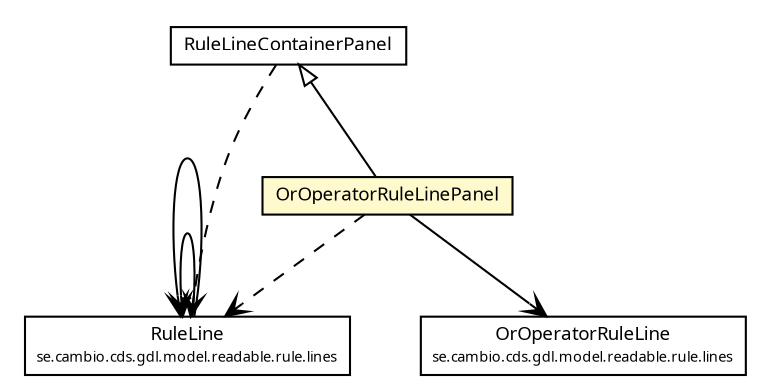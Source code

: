 #!/usr/local/bin/dot
#
# Class diagram 
# Generated by UMLGraph version R5_6 (http://www.umlgraph.org/)
#

digraph G {
	edge [fontname="Trebuchet MS",fontsize=10,labelfontname="Trebuchet MS",labelfontsize=10];
	node [fontname="Trebuchet MS",fontsize=10,shape=plaintext];
	nodesep=0.25;
	ranksep=0.5;
	// se.cambio.cds.gdl.model.readable.rule.lines.RuleLine
	c264834 [label=<<table title="se.cambio.cds.gdl.model.readable.rule.lines.RuleLine" border="0" cellborder="1" cellspacing="0" cellpadding="2" port="p" href="../../../../model/readable/rule/lines/RuleLine.html">
		<tr><td><table border="0" cellspacing="0" cellpadding="1">
<tr><td align="center" balign="center"><font face="Trebuchet MS"> RuleLine </font></td></tr>
<tr><td align="center" balign="center"><font face="Trebuchet MS" point-size="7.0"> se.cambio.cds.gdl.model.readable.rule.lines </font></td></tr>
		</table></td></tr>
		</table>>, URL="../../../../model/readable/rule/lines/RuleLine.html", fontname="Trebuchet MS", fontcolor="black", fontsize=9.0];
	// se.cambio.cds.gdl.model.readable.rule.lines.OrOperatorRuleLine
	c264835 [label=<<table title="se.cambio.cds.gdl.model.readable.rule.lines.OrOperatorRuleLine" border="0" cellborder="1" cellspacing="0" cellpadding="2" port="p" href="../../../../model/readable/rule/lines/OrOperatorRuleLine.html">
		<tr><td><table border="0" cellspacing="0" cellpadding="1">
<tr><td align="center" balign="center"><font face="Trebuchet MS"> OrOperatorRuleLine </font></td></tr>
<tr><td align="center" balign="center"><font face="Trebuchet MS" point-size="7.0"> se.cambio.cds.gdl.model.readable.rule.lines </font></td></tr>
		</table></td></tr>
		</table>>, URL="../../../../model/readable/rule/lines/OrOperatorRuleLine.html", fontname="Trebuchet MS", fontcolor="black", fontsize=9.0];
	// se.cambio.cds.gdl.editor.view.panels.rulelinecontainers.RuleLineContainerPanel
	c265093 [label=<<table title="se.cambio.cds.gdl.editor.view.panels.rulelinecontainers.RuleLineContainerPanel" border="0" cellborder="1" cellspacing="0" cellpadding="2" port="p" href="./RuleLineContainerPanel.html">
		<tr><td><table border="0" cellspacing="0" cellpadding="1">
<tr><td align="center" balign="center"><font face="Trebuchet MS"> RuleLineContainerPanel </font></td></tr>
		</table></td></tr>
		</table>>, URL="./RuleLineContainerPanel.html", fontname="Trebuchet MS", fontcolor="black", fontsize=9.0];
	// se.cambio.cds.gdl.editor.view.panels.rulelinecontainers.OrOperatorRuleLinePanel
	c265095 [label=<<table title="se.cambio.cds.gdl.editor.view.panels.rulelinecontainers.OrOperatorRuleLinePanel" border="0" cellborder="1" cellspacing="0" cellpadding="2" port="p" bgcolor="lemonChiffon" href="./OrOperatorRuleLinePanel.html">
		<tr><td><table border="0" cellspacing="0" cellpadding="1">
<tr><td align="center" balign="center"><font face="Trebuchet MS"> OrOperatorRuleLinePanel </font></td></tr>
		</table></td></tr>
		</table>>, URL="./OrOperatorRuleLinePanel.html", fontname="Trebuchet MS", fontcolor="black", fontsize=9.0];
	//se.cambio.cds.gdl.editor.view.panels.rulelinecontainers.OrOperatorRuleLinePanel extends se.cambio.cds.gdl.editor.view.panels.rulelinecontainers.RuleLineContainerPanel
	c265093:p -> c265095:p [dir=back,arrowtail=empty];
	// se.cambio.cds.gdl.model.readable.rule.lines.RuleLine NAVASSOC se.cambio.cds.gdl.model.readable.rule.lines.RuleLine
	c264834:p -> c264834:p [taillabel="", label="", headlabel="", fontname="Trebuchet MS", fontcolor="black", fontsize=10.0, color="black", arrowhead=open];
	// se.cambio.cds.gdl.model.readable.rule.lines.RuleLine NAVASSOC se.cambio.cds.gdl.model.readable.rule.lines.RuleLine
	c264834:p -> c264834:p [taillabel="", label="", headlabel="*", fontname="Trebuchet MS", fontcolor="black", fontsize=10.0, color="black", arrowhead=open];
	// se.cambio.cds.gdl.editor.view.panels.rulelinecontainers.OrOperatorRuleLinePanel NAVASSOC se.cambio.cds.gdl.model.readable.rule.lines.OrOperatorRuleLine
	c265095:p -> c264835:p [taillabel="", label="", headlabel="", fontname="Trebuchet MS", fontcolor="black", fontsize=10.0, color="black", arrowhead=open];
	// se.cambio.cds.gdl.editor.view.panels.rulelinecontainers.RuleLineContainerPanel DEPEND se.cambio.cds.gdl.model.readable.rule.lines.RuleLine
	c265093:p -> c264834:p [taillabel="", label="", headlabel="", fontname="Trebuchet MS", fontcolor="black", fontsize=10.0, color="black", arrowhead=open, style=dashed];
	// se.cambio.cds.gdl.editor.view.panels.rulelinecontainers.OrOperatorRuleLinePanel DEPEND se.cambio.cds.gdl.model.readable.rule.lines.RuleLine
	c265095:p -> c264834:p [taillabel="", label="", headlabel="", fontname="Trebuchet MS", fontcolor="black", fontsize=10.0, color="black", arrowhead=open, style=dashed];
}

